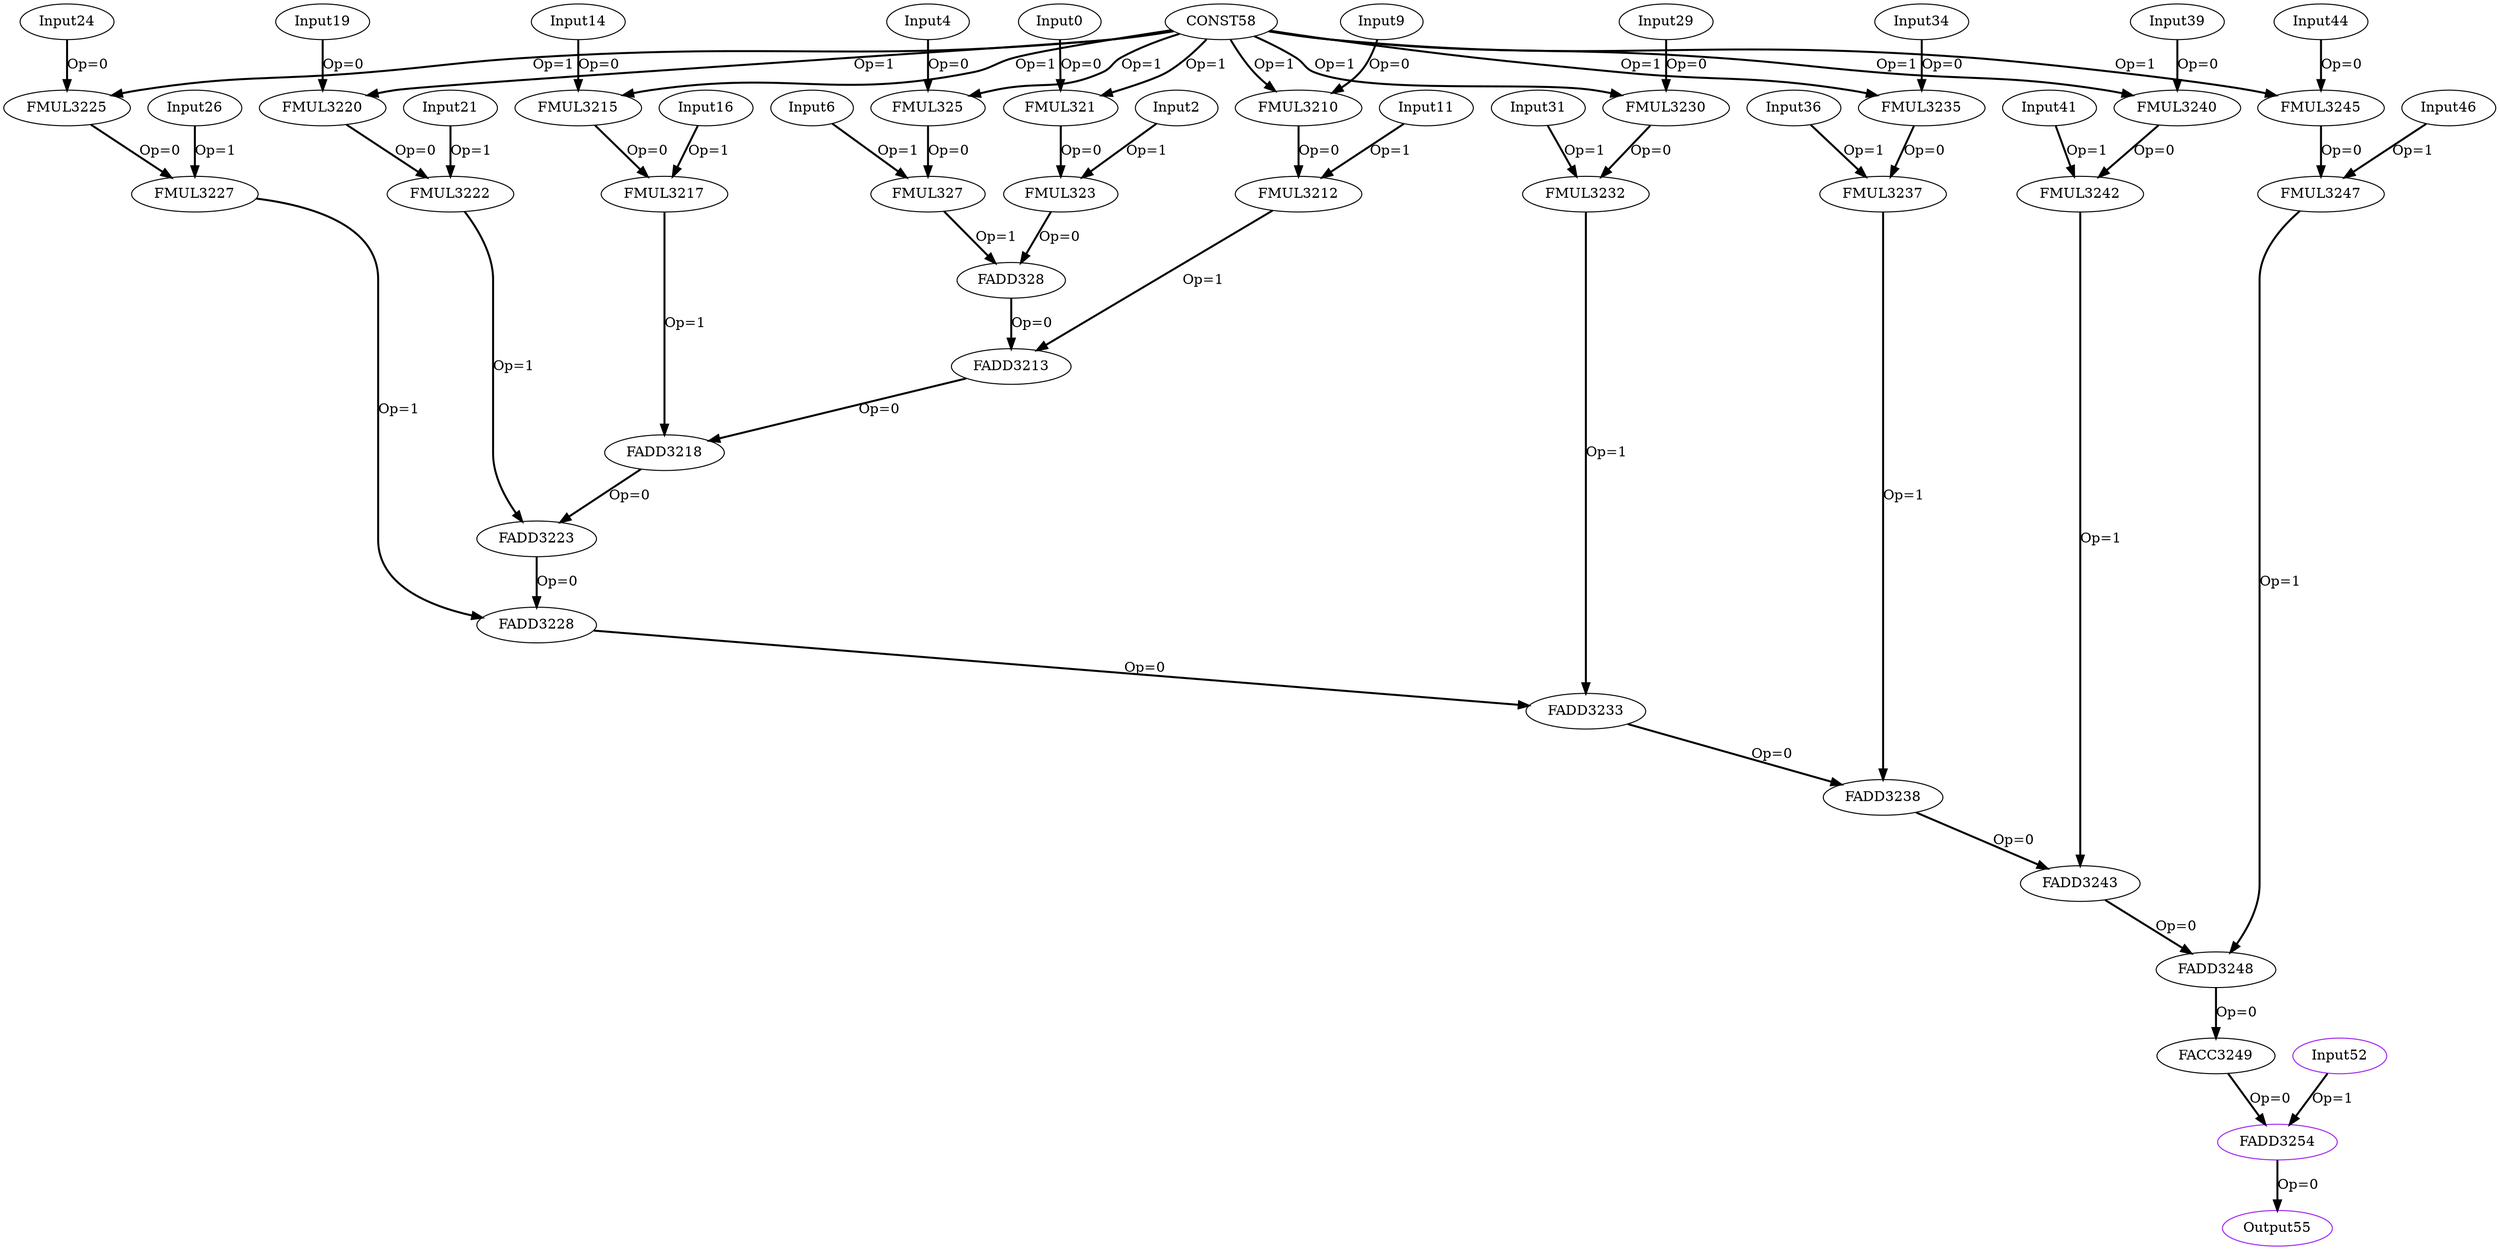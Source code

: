 Digraph G {
Input0[opcode = "Input", ref_name="kernel_gemm_1_1", size="120", offset="0,0", pattern="40,3,-80,25", color = black];
FMUL321[opcode = "FMUL32", color = black];
Input2[opcode = "Input", ref_name="kernel_gemm_1_2", size="3000", offset="0,0", pattern="1000,3,-1996,25", color = black];
FMUL323[opcode = "FMUL32", color = black];
Input4[opcode = "Input", ref_name="kernel_gemm_1_1", size="120", offset="0,4", pattern="40,3,-80,25", color = black];
FMUL325[opcode = "FMUL32", color = black];
Input6[opcode = "Input", ref_name="kernel_gemm_1_2", size="3000", offset="0,100", pattern="1000,3,-1996,25", color = black];
FMUL327[opcode = "FMUL32", color = black];
FADD328[opcode = "FADD32", color = black];
Input9[opcode = "Input", ref_name="kernel_gemm_1_1", size="120", offset="0,8", pattern="40,3,-80,25", color = black];
FMUL3210[opcode = "FMUL32", color = black];
Input11[opcode = "Input", ref_name="kernel_gemm_1_2", size="3000", offset="0,200", pattern="1000,3,-1996,25", color = black];
FMUL3212[opcode = "FMUL32", color = black];
FADD3213[opcode = "FADD32", color = black];
Input14[opcode = "Input", ref_name="kernel_gemm_1_1", size="120", offset="0,12", pattern="40,3,-80,25", color = black];
FMUL3215[opcode = "FMUL32", color = black];
Input16[opcode = "Input", ref_name="kernel_gemm_1_2", size="3000", offset="0,300", pattern="1000,3,-1996,25", color = black];
FMUL3217[opcode = "FMUL32", color = black];
FADD3218[opcode = "FADD32", color = black];
Input19[opcode = "Input", ref_name="kernel_gemm_1_1", size="120", offset="0,16", pattern="40,3,-80,25", color = black];
FMUL3220[opcode = "FMUL32", color = black];
Input21[opcode = "Input", ref_name="kernel_gemm_1_2", size="3000", offset="0,400", pattern="1000,3,-1996,25", color = black];
FMUL3222[opcode = "FMUL32", color = black];
FADD3223[opcode = "FADD32", color = black];
Input24[opcode = "Input", ref_name="kernel_gemm_1_1", size="120", offset="0,20", pattern="40,3,-80,25", color = black];
FMUL3225[opcode = "FMUL32", color = black];
Input26[opcode = "Input", ref_name="kernel_gemm_1_2", size="3000", offset="0,500", pattern="1000,3,-1996,25", color = black];
FMUL3227[opcode = "FMUL32", color = black];
FADD3228[opcode = "FADD32", color = black];
Input29[opcode = "Input", ref_name="kernel_gemm_1_1", size="120", offset="0,24", pattern="40,3,-80,25", color = black];
FMUL3230[opcode = "FMUL32", color = black];
Input31[opcode = "Input", ref_name="kernel_gemm_1_2", size="3000", offset="0,600", pattern="1000,3,-1996,25", color = black];
FMUL3232[opcode = "FMUL32", color = black];
FADD3233[opcode = "FADD32", color = black];
Input34[opcode = "Input", ref_name="kernel_gemm_1_1", size="120", offset="0,28", pattern="40,3,-80,25", color = black];
FMUL3235[opcode = "FMUL32", color = black];
Input36[opcode = "Input", ref_name="kernel_gemm_1_2", size="3000", offset="0,700", pattern="1000,3,-1996,25", color = black];
FMUL3237[opcode = "FMUL32", color = black];
FADD3238[opcode = "FADD32", color = black];
Input39[opcode = "Input", ref_name="kernel_gemm_1_1", size="120", offset="0,32", pattern="40,3,-80,25", color = black];
FMUL3240[opcode = "FMUL32", color = black];
Input41[opcode = "Input", ref_name="kernel_gemm_1_2", size="3000", offset="0,800", pattern="1000,3,-1996,25", color = black];
FMUL3242[opcode = "FMUL32", color = black];
FADD3243[opcode = "FADD32", color = black];
Input44[opcode = "Input", ref_name="kernel_gemm_1_1", size="120", offset="0,36", pattern="40,3,-80,25", color = black];
FMUL3245[opcode = "FMUL32", color = black];
Input46[opcode = "Input", ref_name="kernel_gemm_1_2", size="3000", offset="0,900", pattern="1000,3,-1996,25", color = black];
FMUL3247[opcode = "FMUL32", color = black];
FADD3248[opcode = "FADD32", color = black];
FACC3249[opcode = "FACC32", acc_params="0,3,1,25", acc_first=1, color = black];
Input52[opcode = "Input", ref_name="kernel_gemm_1_0", size="100", offset="0,0", pattern="0,3,4,25", color = purple];
FADD3254[opcode = "FADD32", color = purple];
Output55[opcode = "Output", ref_name="kernel_gemm_1_3", size="100", offset="0,0", pattern="0,3,4,25", color = purple];
CONST58[opcode = "CONST", value="0x3FC00000", color = black];
Input0 -> FMUL321[color = black, style = bold, operand = 0, label = "Op=0"];
CONST58 -> FMUL321[color = black, style = bold, operand = 1, label = "Op=1"];
FMUL321 -> FMUL323[color = black, style = bold, operand = 0, label = "Op=0"];
Input2 -> FMUL323[color = black, style = bold, operand = 1, label = "Op=1"];
Input4 -> FMUL325[color = black, style = bold, operand = 0, label = "Op=0"];
CONST58 -> FMUL325[color = black, style = bold, operand = 1, label = "Op=1"];
FMUL325 -> FMUL327[color = black, style = bold, operand = 0, label = "Op=0"];
Input6 -> FMUL327[color = black, style = bold, operand = 1, label = "Op=1"];
FMUL323 -> FADD328[color = black, style = bold, operand = 0, label = "Op=0"];
FMUL327 -> FADD328[color = black, style = bold, operand = 1, label = "Op=1"];
Input9 -> FMUL3210[color = black, style = bold, operand = 0, label = "Op=0"];
CONST58 -> FMUL3210[color = black, style = bold, operand = 1, label = "Op=1"];
FMUL3210 -> FMUL3212[color = black, style = bold, operand = 0, label = "Op=0"];
Input11 -> FMUL3212[color = black, style = bold, operand = 1, label = "Op=1"];
FADD328 -> FADD3213[color = black, style = bold, operand = 0, label = "Op=0"];
FMUL3212 -> FADD3213[color = black, style = bold, operand = 1, label = "Op=1"];
Input14 -> FMUL3215[color = black, style = bold, operand = 0, label = "Op=0"];
CONST58 -> FMUL3215[color = black, style = bold, operand = 1, label = "Op=1"];
FMUL3215 -> FMUL3217[color = black, style = bold, operand = 0, label = "Op=0"];
Input16 -> FMUL3217[color = black, style = bold, operand = 1, label = "Op=1"];
FADD3213 -> FADD3218[color = black, style = bold, operand = 0, label = "Op=0"];
FMUL3217 -> FADD3218[color = black, style = bold, operand = 1, label = "Op=1"];
Input19 -> FMUL3220[color = black, style = bold, operand = 0, label = "Op=0"];
CONST58 -> FMUL3220[color = black, style = bold, operand = 1, label = "Op=1"];
FMUL3220 -> FMUL3222[color = black, style = bold, operand = 0, label = "Op=0"];
Input21 -> FMUL3222[color = black, style = bold, operand = 1, label = "Op=1"];
FADD3218 -> FADD3223[color = black, style = bold, operand = 0, label = "Op=0"];
FMUL3222 -> FADD3223[color = black, style = bold, operand = 1, label = "Op=1"];
Input24 -> FMUL3225[color = black, style = bold, operand = 0, label = "Op=0"];
CONST58 -> FMUL3225[color = black, style = bold, operand = 1, label = "Op=1"];
FMUL3225 -> FMUL3227[color = black, style = bold, operand = 0, label = "Op=0"];
Input26 -> FMUL3227[color = black, style = bold, operand = 1, label = "Op=1"];
FADD3223 -> FADD3228[color = black, style = bold, operand = 0, label = "Op=0"];
FMUL3227 -> FADD3228[color = black, style = bold, operand = 1, label = "Op=1"];
Input29 -> FMUL3230[color = black, style = bold, operand = 0, label = "Op=0"];
CONST58 -> FMUL3230[color = black, style = bold, operand = 1, label = "Op=1"];
FMUL3230 -> FMUL3232[color = black, style = bold, operand = 0, label = "Op=0"];
Input31 -> FMUL3232[color = black, style = bold, operand = 1, label = "Op=1"];
FADD3228 -> FADD3233[color = black, style = bold, operand = 0, label = "Op=0"];
FMUL3232 -> FADD3233[color = black, style = bold, operand = 1, label = "Op=1"];
Input34 -> FMUL3235[color = black, style = bold, operand = 0, label = "Op=0"];
CONST58 -> FMUL3235[color = black, style = bold, operand = 1, label = "Op=1"];
FMUL3235 -> FMUL3237[color = black, style = bold, operand = 0, label = "Op=0"];
Input36 -> FMUL3237[color = black, style = bold, operand = 1, label = "Op=1"];
FADD3233 -> FADD3238[color = black, style = bold, operand = 0, label = "Op=0"];
FMUL3237 -> FADD3238[color = black, style = bold, operand = 1, label = "Op=1"];
Input39 -> FMUL3240[color = black, style = bold, operand = 0, label = "Op=0"];
CONST58 -> FMUL3240[color = black, style = bold, operand = 1, label = "Op=1"];
FMUL3240 -> FMUL3242[color = black, style = bold, operand = 0, label = "Op=0"];
Input41 -> FMUL3242[color = black, style = bold, operand = 1, label = "Op=1"];
FADD3238 -> FADD3243[color = black, style = bold, operand = 0, label = "Op=0"];
FMUL3242 -> FADD3243[color = black, style = bold, operand = 1, label = "Op=1"];
Input44 -> FMUL3245[color = black, style = bold, operand = 0, label = "Op=0"];
CONST58 -> FMUL3245[color = black, style = bold, operand = 1, label = "Op=1"];
FMUL3245 -> FMUL3247[color = black, style = bold, operand = 0, label = "Op=0"];
Input46 -> FMUL3247[color = black, style = bold, operand = 1, label = "Op=1"];
FADD3243 -> FADD3248[color = black, style = bold, operand = 0, label = "Op=0"];
FMUL3247 -> FADD3248[color = black, style = bold, operand = 1, label = "Op=1"];
FADD3248 -> FACC3249[color = black, style = bold, operand = 0, label = "Op=0"];
Input52 -> FADD3254[color = black, style = bold, operand = 1, label = "Op=1"];
FADD3254 -> Output55[color = black, style = bold, operand = 0, label = "Op=0"];
FACC3249 -> FADD3254[color = black, style = bold, operand = 0, label = "Op=0"];
}
